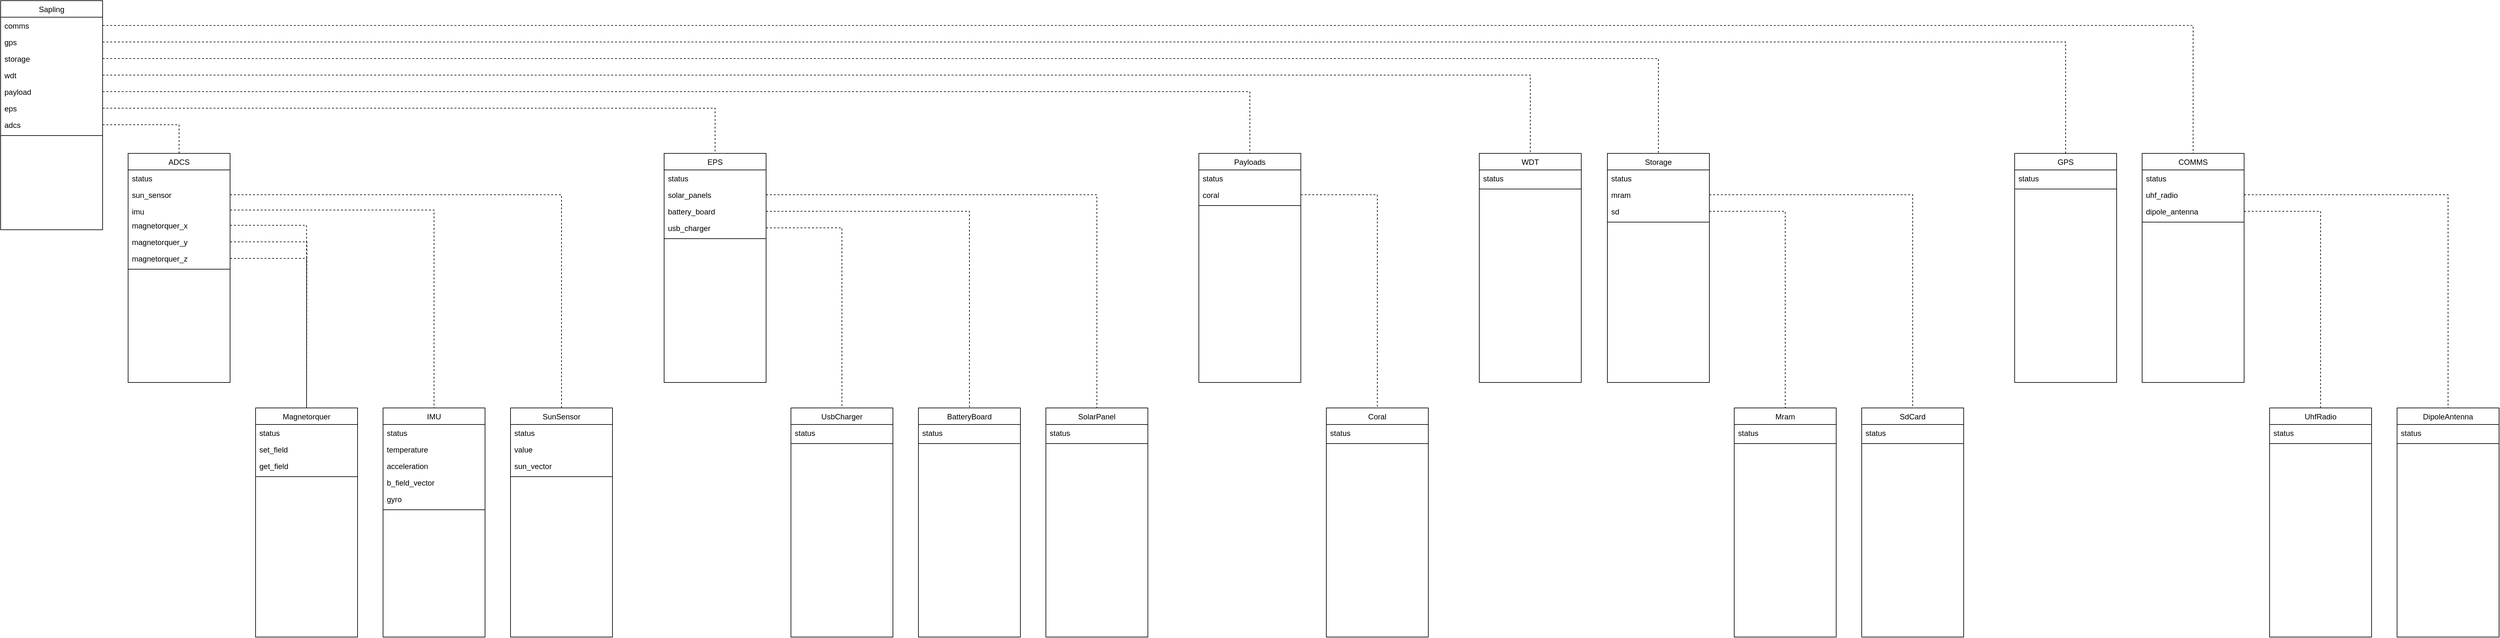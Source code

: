 <mxfile version="14.6.13" type="device"><diagram id="C5RBs43oDa-KdzZeNtuy" name="Page-1"><mxGraphModel dx="946" dy="697" grid="1" gridSize="10" guides="1" tooltips="1" connect="1" arrows="1" fold="1" page="1" pageScale="1" pageWidth="827" pageHeight="1169" math="0" shadow="0"><root><mxCell id="WIyWlLk6GJQsqaUBKTNV-0"/><mxCell id="WIyWlLk6GJQsqaUBKTNV-1" parent="WIyWlLk6GJQsqaUBKTNV-0"/><mxCell id="zkfFHV4jXpPFQw0GAbJ--17" value="Sapling" style="swimlane;fontStyle=0;align=center;verticalAlign=top;childLayout=stackLayout;horizontal=1;startSize=26;horizontalStack=0;resizeParent=1;resizeLast=0;collapsible=1;marginBottom=0;rounded=0;shadow=0;strokeWidth=1;" parent="WIyWlLk6GJQsqaUBKTNV-1" vertex="1"><mxGeometry x="40" y="40" width="160" height="360" as="geometry"><mxRectangle x="40" y="40" width="160" height="26" as="alternateBounds"/></mxGeometry></mxCell><mxCell id="zkfFHV4jXpPFQw0GAbJ--22" value="comms" style="text;align=left;verticalAlign=top;spacingLeft=4;spacingRight=4;overflow=hidden;rotatable=0;points=[[0,0.5],[1,0.5]];portConstraint=eastwest;rounded=0;shadow=0;html=0;" parent="zkfFHV4jXpPFQw0GAbJ--17" vertex="1"><mxGeometry y="26" width="160" height="26" as="geometry"/></mxCell><mxCell id="Hx1x3_JeszHjZSnse2XB-4" value="gps" style="text;align=left;verticalAlign=top;spacingLeft=4;spacingRight=4;overflow=hidden;rotatable=0;points=[[0,0.5],[1,0.5]];portConstraint=eastwest;" parent="zkfFHV4jXpPFQw0GAbJ--17" vertex="1"><mxGeometry y="52" width="160" height="26" as="geometry"/></mxCell><mxCell id="Hx1x3_JeszHjZSnse2XB-5" value="storage" style="text;align=left;verticalAlign=top;spacingLeft=4;spacingRight=4;overflow=hidden;rotatable=0;points=[[0,0.5],[1,0.5]];portConstraint=eastwest;" parent="zkfFHV4jXpPFQw0GAbJ--17" vertex="1"><mxGeometry y="78" width="160" height="26" as="geometry"/></mxCell><mxCell id="Hx1x3_JeszHjZSnse2XB-6" value="wdt" style="text;align=left;verticalAlign=top;spacingLeft=4;spacingRight=4;overflow=hidden;rotatable=0;points=[[0,0.5],[1,0.5]];portConstraint=eastwest;" parent="zkfFHV4jXpPFQw0GAbJ--17" vertex="1"><mxGeometry y="104" width="160" height="26" as="geometry"/></mxCell><mxCell id="Hx1x3_JeszHjZSnse2XB-7" value="payload" style="text;align=left;verticalAlign=top;spacingLeft=4;spacingRight=4;overflow=hidden;rotatable=0;points=[[0,0.5],[1,0.5]];portConstraint=eastwest;" parent="zkfFHV4jXpPFQw0GAbJ--17" vertex="1"><mxGeometry y="130" width="160" height="26" as="geometry"/></mxCell><mxCell id="Hx1x3_JeszHjZSnse2XB-8" value="eps" style="text;align=left;verticalAlign=top;spacingLeft=4;spacingRight=4;overflow=hidden;rotatable=0;points=[[0,0.5],[1,0.5]];portConstraint=eastwest;" parent="zkfFHV4jXpPFQw0GAbJ--17" vertex="1"><mxGeometry y="156" width="160" height="26" as="geometry"/></mxCell><mxCell id="Hx1x3_JeszHjZSnse2XB-21" value="adcs" style="text;align=left;verticalAlign=top;spacingLeft=4;spacingRight=4;overflow=hidden;rotatable=0;points=[[0,0.5],[1,0.5]];portConstraint=eastwest;" parent="zkfFHV4jXpPFQw0GAbJ--17" vertex="1"><mxGeometry y="182" width="160" height="26" as="geometry"/></mxCell><mxCell id="zkfFHV4jXpPFQw0GAbJ--23" value="" style="line;html=1;strokeWidth=1;align=left;verticalAlign=middle;spacingTop=-1;spacingLeft=3;spacingRight=3;rotatable=0;labelPosition=right;points=[];portConstraint=eastwest;" parent="zkfFHV4jXpPFQw0GAbJ--17" vertex="1"><mxGeometry y="208" width="160" height="8" as="geometry"/></mxCell><mxCell id="Hx1x3_JeszHjZSnse2XB-10" value="COMMS" style="swimlane;fontStyle=0;align=center;verticalAlign=top;childLayout=stackLayout;horizontal=1;startSize=26;horizontalStack=0;resizeParent=1;resizeLast=0;collapsible=1;marginBottom=0;rounded=0;shadow=0;strokeWidth=1;" parent="WIyWlLk6GJQsqaUBKTNV-1" vertex="1"><mxGeometry x="3400" y="280" width="160" height="360" as="geometry"><mxRectangle x="550" y="140" width="160" height="26" as="alternateBounds"/></mxGeometry></mxCell><mxCell id="Hx1x3_JeszHjZSnse2XB-22" value="status" style="text;align=left;verticalAlign=top;spacingLeft=4;spacingRight=4;overflow=hidden;rotatable=0;points=[[0,0.5],[1,0.5]];portConstraint=eastwest;rounded=0;shadow=0;html=0;" parent="Hx1x3_JeszHjZSnse2XB-10" vertex="1"><mxGeometry y="26" width="160" height="26" as="geometry"/></mxCell><mxCell id="Hx1x3_JeszHjZSnse2XB-80" value="uhf_radio" style="text;align=left;verticalAlign=top;spacingLeft=4;spacingRight=4;overflow=hidden;rotatable=0;points=[[0,0.5],[1,0.5]];portConstraint=eastwest;rounded=0;shadow=0;html=0;" parent="Hx1x3_JeszHjZSnse2XB-10" vertex="1"><mxGeometry y="52" width="160" height="26" as="geometry"/></mxCell><mxCell id="Hx1x3_JeszHjZSnse2XB-85" value="dipole_antenna" style="text;align=left;verticalAlign=top;spacingLeft=4;spacingRight=4;overflow=hidden;rotatable=0;points=[[0,0.5],[1,0.5]];portConstraint=eastwest;rounded=0;shadow=0;html=0;" parent="Hx1x3_JeszHjZSnse2XB-10" vertex="1"><mxGeometry y="78" width="160" height="26" as="geometry"/></mxCell><mxCell id="Hx1x3_JeszHjZSnse2XB-20" value="" style="line;html=1;strokeWidth=1;align=left;verticalAlign=middle;spacingTop=-1;spacingLeft=3;spacingRight=3;rotatable=0;labelPosition=right;points=[];portConstraint=eastwest;" parent="Hx1x3_JeszHjZSnse2XB-10" vertex="1"><mxGeometry y="104" width="160" height="8" as="geometry"/></mxCell><mxCell id="Hx1x3_JeszHjZSnse2XB-33" value="GPS" style="swimlane;fontStyle=0;align=center;verticalAlign=top;childLayout=stackLayout;horizontal=1;startSize=26;horizontalStack=0;resizeParent=1;resizeLast=0;collapsible=1;marginBottom=0;rounded=0;shadow=0;strokeWidth=1;" parent="WIyWlLk6GJQsqaUBKTNV-1" vertex="1"><mxGeometry x="3200" y="280" width="160" height="360" as="geometry"><mxRectangle x="550" y="140" width="160" height="26" as="alternateBounds"/></mxGeometry></mxCell><mxCell id="Hx1x3_JeszHjZSnse2XB-34" value="status" style="text;align=left;verticalAlign=top;spacingLeft=4;spacingRight=4;overflow=hidden;rotatable=0;points=[[0,0.5],[1,0.5]];portConstraint=eastwest;rounded=0;shadow=0;html=0;" parent="Hx1x3_JeszHjZSnse2XB-33" vertex="1"><mxGeometry y="26" width="160" height="26" as="geometry"/></mxCell><mxCell id="Hx1x3_JeszHjZSnse2XB-35" value="" style="line;html=1;strokeWidth=1;align=left;verticalAlign=middle;spacingTop=-1;spacingLeft=3;spacingRight=3;rotatable=0;labelPosition=right;points=[];portConstraint=eastwest;" parent="Hx1x3_JeszHjZSnse2XB-33" vertex="1"><mxGeometry y="52" width="160" height="8" as="geometry"/></mxCell><mxCell id="Hx1x3_JeszHjZSnse2XB-38" style="edgeStyle=orthogonalEdgeStyle;rounded=0;orthogonalLoop=1;jettySize=auto;html=1;exitX=1;exitY=0.5;exitDx=0;exitDy=0;entryX=0.5;entryY=0;entryDx=0;entryDy=0;endArrow=none;endFill=0;dashed=1;" parent="WIyWlLk6GJQsqaUBKTNV-1" source="Hx1x3_JeszHjZSnse2XB-4" target="Hx1x3_JeszHjZSnse2XB-33" edge="1"><mxGeometry relative="1" as="geometry"/></mxCell><mxCell id="Hx1x3_JeszHjZSnse2XB-39" value="Storage" style="swimlane;fontStyle=0;align=center;verticalAlign=top;childLayout=stackLayout;horizontal=1;startSize=26;horizontalStack=0;resizeParent=1;resizeLast=0;collapsible=1;marginBottom=0;rounded=0;shadow=0;strokeWidth=1;" parent="WIyWlLk6GJQsqaUBKTNV-1" vertex="1"><mxGeometry x="2561" y="280" width="160" height="360" as="geometry"><mxRectangle x="550" y="140" width="160" height="26" as="alternateBounds"/></mxGeometry></mxCell><mxCell id="Hx1x3_JeszHjZSnse2XB-40" value="status" style="text;align=left;verticalAlign=top;spacingLeft=4;spacingRight=4;overflow=hidden;rotatable=0;points=[[0,0.5],[1,0.5]];portConstraint=eastwest;rounded=0;shadow=0;html=0;" parent="Hx1x3_JeszHjZSnse2XB-39" vertex="1"><mxGeometry y="26" width="160" height="26" as="geometry"/></mxCell><mxCell id="Hx1x3_JeszHjZSnse2XB-77" value="mram" style="text;align=left;verticalAlign=top;spacingLeft=4;spacingRight=4;overflow=hidden;rotatable=0;points=[[0,0.5],[1,0.5]];portConstraint=eastwest;rounded=0;shadow=0;html=0;" parent="Hx1x3_JeszHjZSnse2XB-39" vertex="1"><mxGeometry y="52" width="160" height="26" as="geometry"/></mxCell><mxCell id="Hx1x3_JeszHjZSnse2XB-78" value="sd" style="text;align=left;verticalAlign=top;spacingLeft=4;spacingRight=4;overflow=hidden;rotatable=0;points=[[0,0.5],[1,0.5]];portConstraint=eastwest;rounded=0;shadow=0;html=0;" parent="Hx1x3_JeszHjZSnse2XB-39" vertex="1"><mxGeometry y="78" width="160" height="26" as="geometry"/></mxCell><mxCell id="Hx1x3_JeszHjZSnse2XB-41" value="" style="line;html=1;strokeWidth=1;align=left;verticalAlign=middle;spacingTop=-1;spacingLeft=3;spacingRight=3;rotatable=0;labelPosition=right;points=[];portConstraint=eastwest;" parent="Hx1x3_JeszHjZSnse2XB-39" vertex="1"><mxGeometry y="104" width="160" height="8" as="geometry"/></mxCell><mxCell id="Hx1x3_JeszHjZSnse2XB-42" style="edgeStyle=orthogonalEdgeStyle;rounded=0;orthogonalLoop=1;jettySize=auto;html=1;exitX=1;exitY=0.5;exitDx=0;exitDy=0;endArrow=none;endFill=0;dashed=1;" parent="WIyWlLk6GJQsqaUBKTNV-1" source="Hx1x3_JeszHjZSnse2XB-5" target="Hx1x3_JeszHjZSnse2XB-39" edge="1"><mxGeometry relative="1" as="geometry"/></mxCell><mxCell id="Hx1x3_JeszHjZSnse2XB-43" value="WDT" style="swimlane;fontStyle=0;align=center;verticalAlign=top;childLayout=stackLayout;horizontal=1;startSize=26;horizontalStack=0;resizeParent=1;resizeLast=0;collapsible=1;marginBottom=0;rounded=0;shadow=0;strokeWidth=1;" parent="WIyWlLk6GJQsqaUBKTNV-1" vertex="1"><mxGeometry x="2360" y="280" width="160" height="360" as="geometry"><mxRectangle x="550" y="140" width="160" height="26" as="alternateBounds"/></mxGeometry></mxCell><mxCell id="Hx1x3_JeszHjZSnse2XB-44" value="status" style="text;align=left;verticalAlign=top;spacingLeft=4;spacingRight=4;overflow=hidden;rotatable=0;points=[[0,0.5],[1,0.5]];portConstraint=eastwest;rounded=0;shadow=0;html=0;" parent="Hx1x3_JeszHjZSnse2XB-43" vertex="1"><mxGeometry y="26" width="160" height="26" as="geometry"/></mxCell><mxCell id="Hx1x3_JeszHjZSnse2XB-45" value="" style="line;html=1;strokeWidth=1;align=left;verticalAlign=middle;spacingTop=-1;spacingLeft=3;spacingRight=3;rotatable=0;labelPosition=right;points=[];portConstraint=eastwest;" parent="Hx1x3_JeszHjZSnse2XB-43" vertex="1"><mxGeometry y="52" width="160" height="8" as="geometry"/></mxCell><mxCell id="Hx1x3_JeszHjZSnse2XB-46" style="edgeStyle=orthogonalEdgeStyle;rounded=0;orthogonalLoop=1;jettySize=auto;html=1;exitX=1;exitY=0.5;exitDx=0;exitDy=0;endArrow=none;endFill=0;dashed=1;" parent="WIyWlLk6GJQsqaUBKTNV-1" source="Hx1x3_JeszHjZSnse2XB-6" target="Hx1x3_JeszHjZSnse2XB-43" edge="1"><mxGeometry relative="1" as="geometry"/></mxCell><mxCell id="Hx1x3_JeszHjZSnse2XB-47" value="Payloads" style="swimlane;fontStyle=0;align=center;verticalAlign=top;childLayout=stackLayout;horizontal=1;startSize=26;horizontalStack=0;resizeParent=1;resizeLast=0;collapsible=1;marginBottom=0;rounded=0;shadow=0;strokeWidth=1;" parent="WIyWlLk6GJQsqaUBKTNV-1" vertex="1"><mxGeometry x="1920" y="280" width="160" height="360" as="geometry"><mxRectangle x="550" y="140" width="160" height="26" as="alternateBounds"/></mxGeometry></mxCell><mxCell id="Hx1x3_JeszHjZSnse2XB-48" value="status" style="text;align=left;verticalAlign=top;spacingLeft=4;spacingRight=4;overflow=hidden;rotatable=0;points=[[0,0.5],[1,0.5]];portConstraint=eastwest;rounded=0;shadow=0;html=0;" parent="Hx1x3_JeszHjZSnse2XB-47" vertex="1"><mxGeometry y="26" width="160" height="26" as="geometry"/></mxCell><mxCell id="Hx1x3_JeszHjZSnse2XB-74" value="coral" style="text;align=left;verticalAlign=top;spacingLeft=4;spacingRight=4;overflow=hidden;rotatable=0;points=[[0,0.5],[1,0.5]];portConstraint=eastwest;rounded=0;shadow=0;html=0;" parent="Hx1x3_JeszHjZSnse2XB-47" vertex="1"><mxGeometry y="52" width="160" height="26" as="geometry"/></mxCell><mxCell id="Hx1x3_JeszHjZSnse2XB-49" value="" style="line;html=1;strokeWidth=1;align=left;verticalAlign=middle;spacingTop=-1;spacingLeft=3;spacingRight=3;rotatable=0;labelPosition=right;points=[];portConstraint=eastwest;" parent="Hx1x3_JeszHjZSnse2XB-47" vertex="1"><mxGeometry y="78" width="160" height="8" as="geometry"/></mxCell><mxCell id="Hx1x3_JeszHjZSnse2XB-50" style="edgeStyle=orthogonalEdgeStyle;rounded=0;orthogonalLoop=1;jettySize=auto;html=1;exitX=1;exitY=0.5;exitDx=0;exitDy=0;entryX=0.5;entryY=0;entryDx=0;entryDy=0;endArrow=none;endFill=0;dashed=1;" parent="WIyWlLk6GJQsqaUBKTNV-1" source="Hx1x3_JeszHjZSnse2XB-7" target="Hx1x3_JeszHjZSnse2XB-47" edge="1"><mxGeometry relative="1" as="geometry"/></mxCell><mxCell id="Hx1x3_JeszHjZSnse2XB-51" value="EPS" style="swimlane;fontStyle=0;align=center;verticalAlign=top;childLayout=stackLayout;horizontal=1;startSize=26;horizontalStack=0;resizeParent=1;resizeLast=0;collapsible=1;marginBottom=0;rounded=0;shadow=0;strokeWidth=1;" parent="WIyWlLk6GJQsqaUBKTNV-1" vertex="1"><mxGeometry x="1081" y="280" width="160" height="360" as="geometry"><mxRectangle x="550" y="140" width="160" height="26" as="alternateBounds"/></mxGeometry></mxCell><mxCell id="Hx1x3_JeszHjZSnse2XB-52" value="status" style="text;align=left;verticalAlign=top;spacingLeft=4;spacingRight=4;overflow=hidden;rotatable=0;points=[[0,0.5],[1,0.5]];portConstraint=eastwest;rounded=0;shadow=0;html=0;" parent="Hx1x3_JeszHjZSnse2XB-51" vertex="1"><mxGeometry y="26" width="160" height="26" as="geometry"/></mxCell><mxCell id="Hx1x3_JeszHjZSnse2XB-71" value="solar_panels" style="text;align=left;verticalAlign=top;spacingLeft=4;spacingRight=4;overflow=hidden;rotatable=0;points=[[0,0.5],[1,0.5]];portConstraint=eastwest;rounded=0;shadow=0;html=0;" parent="Hx1x3_JeszHjZSnse2XB-51" vertex="1"><mxGeometry y="52" width="160" height="26" as="geometry"/></mxCell><mxCell id="Hx1x3_JeszHjZSnse2XB-72" value="battery_board" style="text;align=left;verticalAlign=top;spacingLeft=4;spacingRight=4;overflow=hidden;rotatable=0;points=[[0,0.5],[1,0.5]];portConstraint=eastwest;rounded=0;shadow=0;html=0;" parent="Hx1x3_JeszHjZSnse2XB-51" vertex="1"><mxGeometry y="78" width="160" height="26" as="geometry"/></mxCell><mxCell id="Hx1x3_JeszHjZSnse2XB-73" value="usb_charger" style="text;align=left;verticalAlign=top;spacingLeft=4;spacingRight=4;overflow=hidden;rotatable=0;points=[[0,0.5],[1,0.5]];portConstraint=eastwest;rounded=0;shadow=0;html=0;" parent="Hx1x3_JeszHjZSnse2XB-51" vertex="1"><mxGeometry y="104" width="160" height="26" as="geometry"/></mxCell><mxCell id="Hx1x3_JeszHjZSnse2XB-53" value="" style="line;html=1;strokeWidth=1;align=left;verticalAlign=middle;spacingTop=-1;spacingLeft=3;spacingRight=3;rotatable=0;labelPosition=right;points=[];portConstraint=eastwest;" parent="Hx1x3_JeszHjZSnse2XB-51" vertex="1"><mxGeometry y="130" width="160" height="8" as="geometry"/></mxCell><mxCell id="Hx1x3_JeszHjZSnse2XB-54" style="edgeStyle=orthogonalEdgeStyle;rounded=0;orthogonalLoop=1;jettySize=auto;html=1;exitX=1;exitY=0.5;exitDx=0;exitDy=0;endArrow=none;endFill=0;dashed=1;" parent="WIyWlLk6GJQsqaUBKTNV-1" source="Hx1x3_JeszHjZSnse2XB-8" target="Hx1x3_JeszHjZSnse2XB-51" edge="1"><mxGeometry relative="1" as="geometry"/></mxCell><mxCell id="Hx1x3_JeszHjZSnse2XB-55" value="ADCS" style="swimlane;fontStyle=0;align=center;verticalAlign=top;childLayout=stackLayout;horizontal=1;startSize=26;horizontalStack=0;resizeParent=1;resizeLast=0;collapsible=1;marginBottom=0;rounded=0;shadow=0;strokeWidth=1;" parent="WIyWlLk6GJQsqaUBKTNV-1" vertex="1"><mxGeometry x="240" y="280" width="160" height="360" as="geometry"><mxRectangle x="240" y="280" width="160" height="26" as="alternateBounds"/></mxGeometry></mxCell><mxCell id="Hx1x3_JeszHjZSnse2XB-64" value="status" style="text;align=left;verticalAlign=top;spacingLeft=4;spacingRight=4;overflow=hidden;rotatable=0;points=[[0,0.5],[1,0.5]];portConstraint=eastwest;" parent="Hx1x3_JeszHjZSnse2XB-55" vertex="1"><mxGeometry y="26" width="160" height="26" as="geometry"/></mxCell><mxCell id="Hx1x3_JeszHjZSnse2XB-65" value="sun_sensor" style="text;align=left;verticalAlign=top;spacingLeft=4;spacingRight=4;overflow=hidden;rotatable=0;points=[[0,0.5],[1,0.5]];portConstraint=eastwest;" parent="Hx1x3_JeszHjZSnse2XB-55" vertex="1"><mxGeometry y="52" width="160" height="26" as="geometry"/></mxCell><mxCell id="Hx1x3_JeszHjZSnse2XB-66" value="imu" style="text;align=left;verticalAlign=top;spacingLeft=4;spacingRight=4;overflow=hidden;rotatable=0;points=[[0,0.5],[1,0.5]];portConstraint=eastwest;" parent="Hx1x3_JeszHjZSnse2XB-55" vertex="1"><mxGeometry y="78" width="160" height="22" as="geometry"/></mxCell><mxCell id="Hx1x3_JeszHjZSnse2XB-68" value="magnetorquer_x" style="text;align=left;verticalAlign=top;spacingLeft=4;spacingRight=4;overflow=hidden;rotatable=0;points=[[0,0.5],[1,0.5]];portConstraint=eastwest;" parent="Hx1x3_JeszHjZSnse2XB-55" vertex="1"><mxGeometry y="100" width="160" height="26" as="geometry"/></mxCell><mxCell id="Hx1x3_JeszHjZSnse2XB-94" value="magnetorquer_y" style="text;align=left;verticalAlign=top;spacingLeft=4;spacingRight=4;overflow=hidden;rotatable=0;points=[[0,0.5],[1,0.5]];portConstraint=eastwest;" parent="Hx1x3_JeszHjZSnse2XB-55" vertex="1"><mxGeometry y="126" width="160" height="26" as="geometry"/></mxCell><mxCell id="Hx1x3_JeszHjZSnse2XB-95" value="magnetorquer_z" style="text;align=left;verticalAlign=top;spacingLeft=4;spacingRight=4;overflow=hidden;rotatable=0;points=[[0,0.5],[1,0.5]];portConstraint=eastwest;" parent="Hx1x3_JeszHjZSnse2XB-55" vertex="1"><mxGeometry y="152" width="160" height="26" as="geometry"/></mxCell><mxCell id="Hx1x3_JeszHjZSnse2XB-57" value="" style="line;html=1;strokeWidth=1;align=left;verticalAlign=middle;spacingTop=-1;spacingLeft=3;spacingRight=3;rotatable=0;labelPosition=right;points=[];portConstraint=eastwest;" parent="Hx1x3_JeszHjZSnse2XB-55" vertex="1"><mxGeometry y="178" width="160" height="8" as="geometry"/></mxCell><mxCell id="Hx1x3_JeszHjZSnse2XB-58" style="edgeStyle=orthogonalEdgeStyle;rounded=0;orthogonalLoop=1;jettySize=auto;html=1;exitX=1;exitY=0.5;exitDx=0;exitDy=0;entryX=0.5;entryY=0;entryDx=0;entryDy=0;endArrow=none;endFill=0;dashed=1;" parent="WIyWlLk6GJQsqaUBKTNV-1" source="Hx1x3_JeszHjZSnse2XB-21" target="Hx1x3_JeszHjZSnse2XB-55" edge="1"><mxGeometry relative="1" as="geometry"/></mxCell><mxCell id="Hx1x3_JeszHjZSnse2XB-86" style="edgeStyle=orthogonalEdgeStyle;rounded=0;orthogonalLoop=1;jettySize=auto;html=1;exitX=1;exitY=0.5;exitDx=0;exitDy=0;entryX=0.5;entryY=0;entryDx=0;entryDy=0;endArrow=none;endFill=0;dashed=1;" parent="WIyWlLk6GJQsqaUBKTNV-1" source="Hx1x3_JeszHjZSnse2XB-95" target="Hx1x3_JeszHjZSnse2XB-87" edge="1"><mxGeometry relative="1" as="geometry"><mxPoint x="470" y="810" as="targetPoint"/></mxGeometry></mxCell><mxCell id="Hx1x3_JeszHjZSnse2XB-87" value="Magnetorquer" style="swimlane;fontStyle=0;align=center;verticalAlign=top;childLayout=stackLayout;horizontal=1;startSize=26;horizontalStack=0;resizeParent=1;resizeLast=0;collapsible=1;marginBottom=0;rounded=0;shadow=0;strokeWidth=1;" parent="WIyWlLk6GJQsqaUBKTNV-1" vertex="1"><mxGeometry x="440" y="680" width="160" height="360" as="geometry"><mxRectangle x="440" y="680" width="160" height="26" as="alternateBounds"/></mxGeometry></mxCell><mxCell id="Hx1x3_JeszHjZSnse2XB-88" value="status" style="text;align=left;verticalAlign=top;spacingLeft=4;spacingRight=4;overflow=hidden;rotatable=0;points=[[0,0.5],[1,0.5]];portConstraint=eastwest;" parent="Hx1x3_JeszHjZSnse2XB-87" vertex="1"><mxGeometry y="26" width="160" height="26" as="geometry"/></mxCell><mxCell id="pZAeu6cYvnuyzgc8QeHz-35" value="set_field" style="text;align=left;verticalAlign=top;spacingLeft=4;spacingRight=4;overflow=hidden;rotatable=0;points=[[0,0.5],[1,0.5]];portConstraint=eastwest;" parent="Hx1x3_JeszHjZSnse2XB-87" vertex="1"><mxGeometry y="52" width="160" height="26" as="geometry"/></mxCell><mxCell id="pZAeu6cYvnuyzgc8QeHz-42" value="get_field" style="text;align=left;verticalAlign=top;spacingLeft=4;spacingRight=4;overflow=hidden;rotatable=0;points=[[0,0.5],[1,0.5]];portConstraint=eastwest;" parent="Hx1x3_JeszHjZSnse2XB-87" vertex="1"><mxGeometry y="78" width="160" height="26" as="geometry"/></mxCell><mxCell id="Hx1x3_JeszHjZSnse2XB-92" value="" style="line;html=1;strokeWidth=1;align=left;verticalAlign=middle;spacingTop=-1;spacingLeft=3;spacingRight=3;rotatable=0;labelPosition=right;points=[];portConstraint=eastwest;" parent="Hx1x3_JeszHjZSnse2XB-87" vertex="1"><mxGeometry y="104" width="160" height="8" as="geometry"/></mxCell><mxCell id="Hx1x3_JeszHjZSnse2XB-103" style="edgeStyle=orthogonalEdgeStyle;rounded=0;orthogonalLoop=1;jettySize=auto;html=1;exitX=1;exitY=0.5;exitDx=0;exitDy=0;endArrow=none;endFill=0;dashed=1;" parent="WIyWlLk6GJQsqaUBKTNV-1" source="Hx1x3_JeszHjZSnse2XB-94" edge="1"><mxGeometry relative="1" as="geometry"><mxPoint x="520" y="680" as="targetPoint"/></mxGeometry></mxCell><mxCell id="Hx1x3_JeszHjZSnse2XB-104" style="edgeStyle=orthogonalEdgeStyle;rounded=0;orthogonalLoop=1;jettySize=auto;html=1;exitX=1;exitY=0.5;exitDx=0;exitDy=0;endArrow=none;endFill=0;dashed=1;" parent="WIyWlLk6GJQsqaUBKTNV-1" source="Hx1x3_JeszHjZSnse2XB-68" edge="1"><mxGeometry relative="1" as="geometry"><mxPoint x="520" y="680" as="targetPoint"/><Array as="points"><mxPoint x="520" y="393"/><mxPoint x="520" y="680"/></Array></mxGeometry></mxCell><mxCell id="Hx1x3_JeszHjZSnse2XB-105" value="IMU" style="swimlane;fontStyle=0;align=center;verticalAlign=top;childLayout=stackLayout;horizontal=1;startSize=26;horizontalStack=0;resizeParent=1;resizeLast=0;collapsible=1;marginBottom=0;rounded=0;shadow=0;strokeWidth=1;" parent="WIyWlLk6GJQsqaUBKTNV-1" vertex="1"><mxGeometry x="640" y="680" width="160" height="360" as="geometry"><mxRectangle x="550" y="140" width="160" height="26" as="alternateBounds"/></mxGeometry></mxCell><mxCell id="Hx1x3_JeszHjZSnse2XB-106" value="status" style="text;align=left;verticalAlign=top;spacingLeft=4;spacingRight=4;overflow=hidden;rotatable=0;points=[[0,0.5],[1,0.5]];portConstraint=eastwest;" parent="Hx1x3_JeszHjZSnse2XB-105" vertex="1"><mxGeometry y="26" width="160" height="26" as="geometry"/></mxCell><mxCell id="pZAeu6cYvnuyzgc8QeHz-36" value="temperature" style="text;align=left;verticalAlign=top;spacingLeft=4;spacingRight=4;overflow=hidden;rotatable=0;points=[[0,0.5],[1,0.5]];portConstraint=eastwest;" parent="Hx1x3_JeszHjZSnse2XB-105" vertex="1"><mxGeometry y="52" width="160" height="26" as="geometry"/></mxCell><mxCell id="pZAeu6cYvnuyzgc8QeHz-38" value="acceleration" style="text;align=left;verticalAlign=top;spacingLeft=4;spacingRight=4;overflow=hidden;rotatable=0;points=[[0,0.5],[1,0.5]];portConstraint=eastwest;" parent="Hx1x3_JeszHjZSnse2XB-105" vertex="1"><mxGeometry y="78" width="160" height="26" as="geometry"/></mxCell><mxCell id="pZAeu6cYvnuyzgc8QeHz-39" value="b_field_vector" style="text;align=left;verticalAlign=top;spacingLeft=4;spacingRight=4;overflow=hidden;rotatable=0;points=[[0,0.5],[1,0.5]];portConstraint=eastwest;" parent="Hx1x3_JeszHjZSnse2XB-105" vertex="1"><mxGeometry y="104" width="160" height="26" as="geometry"/></mxCell><mxCell id="pZAeu6cYvnuyzgc8QeHz-40" value="gyro" style="text;align=left;verticalAlign=top;spacingLeft=4;spacingRight=4;overflow=hidden;rotatable=0;points=[[0,0.5],[1,0.5]];portConstraint=eastwest;" parent="Hx1x3_JeszHjZSnse2XB-105" vertex="1"><mxGeometry y="130" width="160" height="26" as="geometry"/></mxCell><mxCell id="Hx1x3_JeszHjZSnse2XB-107" value="" style="line;html=1;strokeWidth=1;align=left;verticalAlign=middle;spacingTop=-1;spacingLeft=3;spacingRight=3;rotatable=0;labelPosition=right;points=[];portConstraint=eastwest;" parent="Hx1x3_JeszHjZSnse2XB-105" vertex="1"><mxGeometry y="156" width="160" height="8" as="geometry"/></mxCell><mxCell id="Hx1x3_JeszHjZSnse2XB-109" style="edgeStyle=orthogonalEdgeStyle;rounded=0;orthogonalLoop=1;jettySize=auto;html=1;exitX=1;exitY=0.5;exitDx=0;exitDy=0;endArrow=none;endFill=0;dashed=1;" parent="WIyWlLk6GJQsqaUBKTNV-1" source="Hx1x3_JeszHjZSnse2XB-66" target="Hx1x3_JeszHjZSnse2XB-105" edge="1"><mxGeometry relative="1" as="geometry"/></mxCell><mxCell id="Hx1x3_JeszHjZSnse2XB-110" value="SunSensor" style="swimlane;fontStyle=0;align=center;verticalAlign=top;childLayout=stackLayout;horizontal=1;startSize=26;horizontalStack=0;resizeParent=1;resizeLast=0;collapsible=1;marginBottom=0;rounded=0;shadow=0;strokeWidth=1;" parent="WIyWlLk6GJQsqaUBKTNV-1" vertex="1"><mxGeometry x="840" y="680" width="160" height="360" as="geometry"><mxRectangle x="550" y="140" width="160" height="26" as="alternateBounds"/></mxGeometry></mxCell><mxCell id="Hx1x3_JeszHjZSnse2XB-111" value="status" style="text;align=left;verticalAlign=top;spacingLeft=4;spacingRight=4;overflow=hidden;rotatable=0;points=[[0,0.5],[1,0.5]];portConstraint=eastwest;" parent="Hx1x3_JeszHjZSnse2XB-110" vertex="1"><mxGeometry y="26" width="160" height="26" as="geometry"/></mxCell><mxCell id="pZAeu6cYvnuyzgc8QeHz-37" value="value" style="text;align=left;verticalAlign=top;spacingLeft=4;spacingRight=4;overflow=hidden;rotatable=0;points=[[0,0.5],[1,0.5]];portConstraint=eastwest;" parent="Hx1x3_JeszHjZSnse2XB-110" vertex="1"><mxGeometry y="52" width="160" height="26" as="geometry"/></mxCell><mxCell id="pZAeu6cYvnuyzgc8QeHz-41" value="sun_vector" style="text;align=left;verticalAlign=top;spacingLeft=4;spacingRight=4;overflow=hidden;rotatable=0;points=[[0,0.5],[1,0.5]];portConstraint=eastwest;" parent="Hx1x3_JeszHjZSnse2XB-110" vertex="1"><mxGeometry y="78" width="160" height="26" as="geometry"/></mxCell><mxCell id="Hx1x3_JeszHjZSnse2XB-112" value="" style="line;html=1;strokeWidth=1;align=left;verticalAlign=middle;spacingTop=-1;spacingLeft=3;spacingRight=3;rotatable=0;labelPosition=right;points=[];portConstraint=eastwest;" parent="Hx1x3_JeszHjZSnse2XB-110" vertex="1"><mxGeometry y="104" width="160" height="8" as="geometry"/></mxCell><mxCell id="Hx1x3_JeszHjZSnse2XB-113" style="edgeStyle=orthogonalEdgeStyle;rounded=0;orthogonalLoop=1;jettySize=auto;html=1;exitX=1;exitY=0.5;exitDx=0;exitDy=0;entryX=0.5;entryY=0;entryDx=0;entryDy=0;endArrow=none;endFill=0;dashed=1;" parent="WIyWlLk6GJQsqaUBKTNV-1" source="Hx1x3_JeszHjZSnse2XB-65" target="Hx1x3_JeszHjZSnse2XB-110" edge="1"><mxGeometry relative="1" as="geometry"/></mxCell><mxCell id="Hx1x3_JeszHjZSnse2XB-119" value="UsbCharger" style="swimlane;fontStyle=0;align=center;verticalAlign=top;childLayout=stackLayout;horizontal=1;startSize=26;horizontalStack=0;resizeParent=1;resizeLast=0;collapsible=1;marginBottom=0;rounded=0;shadow=0;strokeWidth=1;" parent="WIyWlLk6GJQsqaUBKTNV-1" vertex="1"><mxGeometry x="1280" y="680" width="160" height="360" as="geometry"><mxRectangle x="550" y="140" width="160" height="26" as="alternateBounds"/></mxGeometry></mxCell><mxCell id="Hx1x3_JeszHjZSnse2XB-120" value="status" style="text;align=left;verticalAlign=top;spacingLeft=4;spacingRight=4;overflow=hidden;rotatable=0;points=[[0,0.5],[1,0.5]];portConstraint=eastwest;rounded=0;shadow=0;html=0;" parent="Hx1x3_JeszHjZSnse2XB-119" vertex="1"><mxGeometry y="26" width="160" height="26" as="geometry"/></mxCell><mxCell id="Hx1x3_JeszHjZSnse2XB-124" value="" style="line;html=1;strokeWidth=1;align=left;verticalAlign=middle;spacingTop=-1;spacingLeft=3;spacingRight=3;rotatable=0;labelPosition=right;points=[];portConstraint=eastwest;" parent="Hx1x3_JeszHjZSnse2XB-119" vertex="1"><mxGeometry y="52" width="160" height="8" as="geometry"/></mxCell><mxCell id="Hx1x3_JeszHjZSnse2XB-126" style="edgeStyle=orthogonalEdgeStyle;rounded=0;orthogonalLoop=1;jettySize=auto;html=1;exitX=1;exitY=0.5;exitDx=0;exitDy=0;dashed=1;endArrow=none;endFill=0;" parent="WIyWlLk6GJQsqaUBKTNV-1" source="Hx1x3_JeszHjZSnse2XB-73" target="Hx1x3_JeszHjZSnse2XB-119" edge="1"><mxGeometry relative="1" as="geometry"/></mxCell><mxCell id="pZAeu6cYvnuyzgc8QeHz-0" value="BatteryBoard" style="swimlane;fontStyle=0;align=center;verticalAlign=top;childLayout=stackLayout;horizontal=1;startSize=26;horizontalStack=0;resizeParent=1;resizeLast=0;collapsible=1;marginBottom=0;rounded=0;shadow=0;strokeWidth=1;" parent="WIyWlLk6GJQsqaUBKTNV-1" vertex="1"><mxGeometry x="1480" y="680" width="160" height="360" as="geometry"><mxRectangle x="550" y="140" width="160" height="26" as="alternateBounds"/></mxGeometry></mxCell><mxCell id="pZAeu6cYvnuyzgc8QeHz-1" value="status" style="text;align=left;verticalAlign=top;spacingLeft=4;spacingRight=4;overflow=hidden;rotatable=0;points=[[0,0.5],[1,0.5]];portConstraint=eastwest;rounded=0;shadow=0;html=0;" parent="pZAeu6cYvnuyzgc8QeHz-0" vertex="1"><mxGeometry y="26" width="160" height="26" as="geometry"/></mxCell><mxCell id="pZAeu6cYvnuyzgc8QeHz-2" value="" style="line;html=1;strokeWidth=1;align=left;verticalAlign=middle;spacingTop=-1;spacingLeft=3;spacingRight=3;rotatable=0;labelPosition=right;points=[];portConstraint=eastwest;" parent="pZAeu6cYvnuyzgc8QeHz-0" vertex="1"><mxGeometry y="52" width="160" height="8" as="geometry"/></mxCell><mxCell id="pZAeu6cYvnuyzgc8QeHz-3" style="edgeStyle=orthogonalEdgeStyle;rounded=0;orthogonalLoop=1;jettySize=auto;html=1;entryX=0.5;entryY=0;entryDx=0;entryDy=0;dashed=1;endArrow=none;endFill=0;" parent="WIyWlLk6GJQsqaUBKTNV-1" source="Hx1x3_JeszHjZSnse2XB-72" target="pZAeu6cYvnuyzgc8QeHz-0" edge="1"><mxGeometry relative="1" as="geometry"/></mxCell><mxCell id="pZAeu6cYvnuyzgc8QeHz-4" value="SolarPanel" style="swimlane;fontStyle=0;align=center;verticalAlign=top;childLayout=stackLayout;horizontal=1;startSize=26;horizontalStack=0;resizeParent=1;resizeLast=0;collapsible=1;marginBottom=0;rounded=0;shadow=0;strokeWidth=1;" parent="WIyWlLk6GJQsqaUBKTNV-1" vertex="1"><mxGeometry x="1680" y="680" width="160" height="360" as="geometry"><mxRectangle x="550" y="140" width="160" height="26" as="alternateBounds"/></mxGeometry></mxCell><mxCell id="pZAeu6cYvnuyzgc8QeHz-5" value="status" style="text;align=left;verticalAlign=top;spacingLeft=4;spacingRight=4;overflow=hidden;rotatable=0;points=[[0,0.5],[1,0.5]];portConstraint=eastwest;rounded=0;shadow=0;html=0;" parent="pZAeu6cYvnuyzgc8QeHz-4" vertex="1"><mxGeometry y="26" width="160" height="26" as="geometry"/></mxCell><mxCell id="pZAeu6cYvnuyzgc8QeHz-6" value="" style="line;html=1;strokeWidth=1;align=left;verticalAlign=middle;spacingTop=-1;spacingLeft=3;spacingRight=3;rotatable=0;labelPosition=right;points=[];portConstraint=eastwest;" parent="pZAeu6cYvnuyzgc8QeHz-4" vertex="1"><mxGeometry y="52" width="160" height="8" as="geometry"/></mxCell><mxCell id="pZAeu6cYvnuyzgc8QeHz-7" style="edgeStyle=orthogonalEdgeStyle;rounded=0;orthogonalLoop=1;jettySize=auto;html=1;entryX=0.5;entryY=0;entryDx=0;entryDy=0;dashed=1;endArrow=none;endFill=0;" parent="WIyWlLk6GJQsqaUBKTNV-1" source="Hx1x3_JeszHjZSnse2XB-71" target="pZAeu6cYvnuyzgc8QeHz-4" edge="1"><mxGeometry relative="1" as="geometry"/></mxCell><mxCell id="pZAeu6cYvnuyzgc8QeHz-9" style="edgeStyle=orthogonalEdgeStyle;rounded=0;orthogonalLoop=1;jettySize=auto;html=1;entryX=0.5;entryY=0;entryDx=0;entryDy=0;endArrow=none;endFill=0;dashed=1;" parent="WIyWlLk6GJQsqaUBKTNV-1" source="zkfFHV4jXpPFQw0GAbJ--22" target="Hx1x3_JeszHjZSnse2XB-10" edge="1"><mxGeometry relative="1" as="geometry"/></mxCell><mxCell id="pZAeu6cYvnuyzgc8QeHz-10" value="Coral" style="swimlane;fontStyle=0;align=center;verticalAlign=top;childLayout=stackLayout;horizontal=1;startSize=26;horizontalStack=0;resizeParent=1;resizeLast=0;collapsible=1;marginBottom=0;rounded=0;shadow=0;strokeWidth=1;" parent="WIyWlLk6GJQsqaUBKTNV-1" vertex="1"><mxGeometry x="2120" y="680" width="160" height="360" as="geometry"><mxRectangle x="550" y="140" width="160" height="26" as="alternateBounds"/></mxGeometry></mxCell><mxCell id="pZAeu6cYvnuyzgc8QeHz-11" value="status" style="text;align=left;verticalAlign=top;spacingLeft=4;spacingRight=4;overflow=hidden;rotatable=0;points=[[0,0.5],[1,0.5]];portConstraint=eastwest;rounded=0;shadow=0;html=0;" parent="pZAeu6cYvnuyzgc8QeHz-10" vertex="1"><mxGeometry y="26" width="160" height="26" as="geometry"/></mxCell><mxCell id="pZAeu6cYvnuyzgc8QeHz-12" value="" style="line;html=1;strokeWidth=1;align=left;verticalAlign=middle;spacingTop=-1;spacingLeft=3;spacingRight=3;rotatable=0;labelPosition=right;points=[];portConstraint=eastwest;" parent="pZAeu6cYvnuyzgc8QeHz-10" vertex="1"><mxGeometry y="52" width="160" height="8" as="geometry"/></mxCell><mxCell id="pZAeu6cYvnuyzgc8QeHz-13" style="edgeStyle=orthogonalEdgeStyle;rounded=0;orthogonalLoop=1;jettySize=auto;html=1;entryX=0.5;entryY=0;entryDx=0;entryDy=0;dashed=1;endArrow=none;endFill=0;" parent="WIyWlLk6GJQsqaUBKTNV-1" source="Hx1x3_JeszHjZSnse2XB-74" target="pZAeu6cYvnuyzgc8QeHz-10" edge="1"><mxGeometry relative="1" as="geometry"/></mxCell><mxCell id="pZAeu6cYvnuyzgc8QeHz-19" value="Mram" style="swimlane;fontStyle=0;align=center;verticalAlign=top;childLayout=stackLayout;horizontal=1;startSize=26;horizontalStack=0;resizeParent=1;resizeLast=0;collapsible=1;marginBottom=0;rounded=0;shadow=0;strokeWidth=1;" parent="WIyWlLk6GJQsqaUBKTNV-1" vertex="1"><mxGeometry x="2760" y="680" width="160" height="360" as="geometry"><mxRectangle x="550" y="140" width="160" height="26" as="alternateBounds"/></mxGeometry></mxCell><mxCell id="pZAeu6cYvnuyzgc8QeHz-20" value="status" style="text;align=left;verticalAlign=top;spacingLeft=4;spacingRight=4;overflow=hidden;rotatable=0;points=[[0,0.5],[1,0.5]];portConstraint=eastwest;rounded=0;shadow=0;html=0;" parent="pZAeu6cYvnuyzgc8QeHz-19" vertex="1"><mxGeometry y="26" width="160" height="26" as="geometry"/></mxCell><mxCell id="pZAeu6cYvnuyzgc8QeHz-21" value="" style="line;html=1;strokeWidth=1;align=left;verticalAlign=middle;spacingTop=-1;spacingLeft=3;spacingRight=3;rotatable=0;labelPosition=right;points=[];portConstraint=eastwest;" parent="pZAeu6cYvnuyzgc8QeHz-19" vertex="1"><mxGeometry y="52" width="160" height="8" as="geometry"/></mxCell><mxCell id="pZAeu6cYvnuyzgc8QeHz-22" value="SdCard" style="swimlane;fontStyle=0;align=center;verticalAlign=top;childLayout=stackLayout;horizontal=1;startSize=26;horizontalStack=0;resizeParent=1;resizeLast=0;collapsible=1;marginBottom=0;rounded=0;shadow=0;strokeWidth=1;" parent="WIyWlLk6GJQsqaUBKTNV-1" vertex="1"><mxGeometry x="2960" y="680" width="160" height="360" as="geometry"><mxRectangle x="550" y="140" width="160" height="26" as="alternateBounds"/></mxGeometry></mxCell><mxCell id="pZAeu6cYvnuyzgc8QeHz-23" value="status" style="text;align=left;verticalAlign=top;spacingLeft=4;spacingRight=4;overflow=hidden;rotatable=0;points=[[0,0.5],[1,0.5]];portConstraint=eastwest;rounded=0;shadow=0;html=0;" parent="pZAeu6cYvnuyzgc8QeHz-22" vertex="1"><mxGeometry y="26" width="160" height="26" as="geometry"/></mxCell><mxCell id="pZAeu6cYvnuyzgc8QeHz-24" value="" style="line;html=1;strokeWidth=1;align=left;verticalAlign=middle;spacingTop=-1;spacingLeft=3;spacingRight=3;rotatable=0;labelPosition=right;points=[];portConstraint=eastwest;" parent="pZAeu6cYvnuyzgc8QeHz-22" vertex="1"><mxGeometry y="52" width="160" height="8" as="geometry"/></mxCell><mxCell id="pZAeu6cYvnuyzgc8QeHz-25" style="edgeStyle=orthogonalEdgeStyle;rounded=0;orthogonalLoop=1;jettySize=auto;html=1;entryX=0.5;entryY=0;entryDx=0;entryDy=0;dashed=1;endArrow=none;endFill=0;" parent="WIyWlLk6GJQsqaUBKTNV-1" source="Hx1x3_JeszHjZSnse2XB-78" target="pZAeu6cYvnuyzgc8QeHz-19" edge="1"><mxGeometry relative="1" as="geometry"/></mxCell><mxCell id="pZAeu6cYvnuyzgc8QeHz-26" style="edgeStyle=orthogonalEdgeStyle;rounded=0;orthogonalLoop=1;jettySize=auto;html=1;entryX=0.5;entryY=0;entryDx=0;entryDy=0;dashed=1;endArrow=none;endFill=0;" parent="WIyWlLk6GJQsqaUBKTNV-1" source="Hx1x3_JeszHjZSnse2XB-77" target="pZAeu6cYvnuyzgc8QeHz-22" edge="1"><mxGeometry relative="1" as="geometry"/></mxCell><mxCell id="pZAeu6cYvnuyzgc8QeHz-27" value="UhfRadio" style="swimlane;fontStyle=0;align=center;verticalAlign=top;childLayout=stackLayout;horizontal=1;startSize=26;horizontalStack=0;resizeParent=1;resizeLast=0;collapsible=1;marginBottom=0;rounded=0;shadow=0;strokeWidth=1;" parent="WIyWlLk6GJQsqaUBKTNV-1" vertex="1"><mxGeometry x="3600" y="680" width="160" height="360" as="geometry"><mxRectangle x="550" y="140" width="160" height="26" as="alternateBounds"/></mxGeometry></mxCell><mxCell id="pZAeu6cYvnuyzgc8QeHz-28" value="status" style="text;align=left;verticalAlign=top;spacingLeft=4;spacingRight=4;overflow=hidden;rotatable=0;points=[[0,0.5],[1,0.5]];portConstraint=eastwest;rounded=0;shadow=0;html=0;" parent="pZAeu6cYvnuyzgc8QeHz-27" vertex="1"><mxGeometry y="26" width="160" height="26" as="geometry"/></mxCell><mxCell id="pZAeu6cYvnuyzgc8QeHz-29" value="" style="line;html=1;strokeWidth=1;align=left;verticalAlign=middle;spacingTop=-1;spacingLeft=3;spacingRight=3;rotatable=0;labelPosition=right;points=[];portConstraint=eastwest;" parent="pZAeu6cYvnuyzgc8QeHz-27" vertex="1"><mxGeometry y="52" width="160" height="8" as="geometry"/></mxCell><mxCell id="pZAeu6cYvnuyzgc8QeHz-30" value="DipoleAntenna" style="swimlane;fontStyle=0;align=center;verticalAlign=top;childLayout=stackLayout;horizontal=1;startSize=26;horizontalStack=0;resizeParent=1;resizeLast=0;collapsible=1;marginBottom=0;rounded=0;shadow=0;strokeWidth=1;" parent="WIyWlLk6GJQsqaUBKTNV-1" vertex="1"><mxGeometry x="3800" y="680" width="160" height="360" as="geometry"><mxRectangle x="550" y="140" width="160" height="26" as="alternateBounds"/></mxGeometry></mxCell><mxCell id="pZAeu6cYvnuyzgc8QeHz-31" value="status" style="text;align=left;verticalAlign=top;spacingLeft=4;spacingRight=4;overflow=hidden;rotatable=0;points=[[0,0.5],[1,0.5]];portConstraint=eastwest;rounded=0;shadow=0;html=0;" parent="pZAeu6cYvnuyzgc8QeHz-30" vertex="1"><mxGeometry y="26" width="160" height="26" as="geometry"/></mxCell><mxCell id="pZAeu6cYvnuyzgc8QeHz-32" value="" style="line;html=1;strokeWidth=1;align=left;verticalAlign=middle;spacingTop=-1;spacingLeft=3;spacingRight=3;rotatable=0;labelPosition=right;points=[];portConstraint=eastwest;" parent="pZAeu6cYvnuyzgc8QeHz-30" vertex="1"><mxGeometry y="52" width="160" height="8" as="geometry"/></mxCell><mxCell id="pZAeu6cYvnuyzgc8QeHz-33" style="edgeStyle=orthogonalEdgeStyle;rounded=0;orthogonalLoop=1;jettySize=auto;html=1;entryX=0.5;entryY=0;entryDx=0;entryDy=0;dashed=1;endArrow=none;endFill=0;" parent="WIyWlLk6GJQsqaUBKTNV-1" source="Hx1x3_JeszHjZSnse2XB-85" target="pZAeu6cYvnuyzgc8QeHz-27" edge="1"><mxGeometry relative="1" as="geometry"/></mxCell><mxCell id="pZAeu6cYvnuyzgc8QeHz-34" style="edgeStyle=orthogonalEdgeStyle;rounded=0;orthogonalLoop=1;jettySize=auto;html=1;entryX=0.5;entryY=0;entryDx=0;entryDy=0;dashed=1;endArrow=none;endFill=0;" parent="WIyWlLk6GJQsqaUBKTNV-1" source="Hx1x3_JeszHjZSnse2XB-80" target="pZAeu6cYvnuyzgc8QeHz-30" edge="1"><mxGeometry relative="1" as="geometry"/></mxCell></root></mxGraphModel></diagram></mxfile>